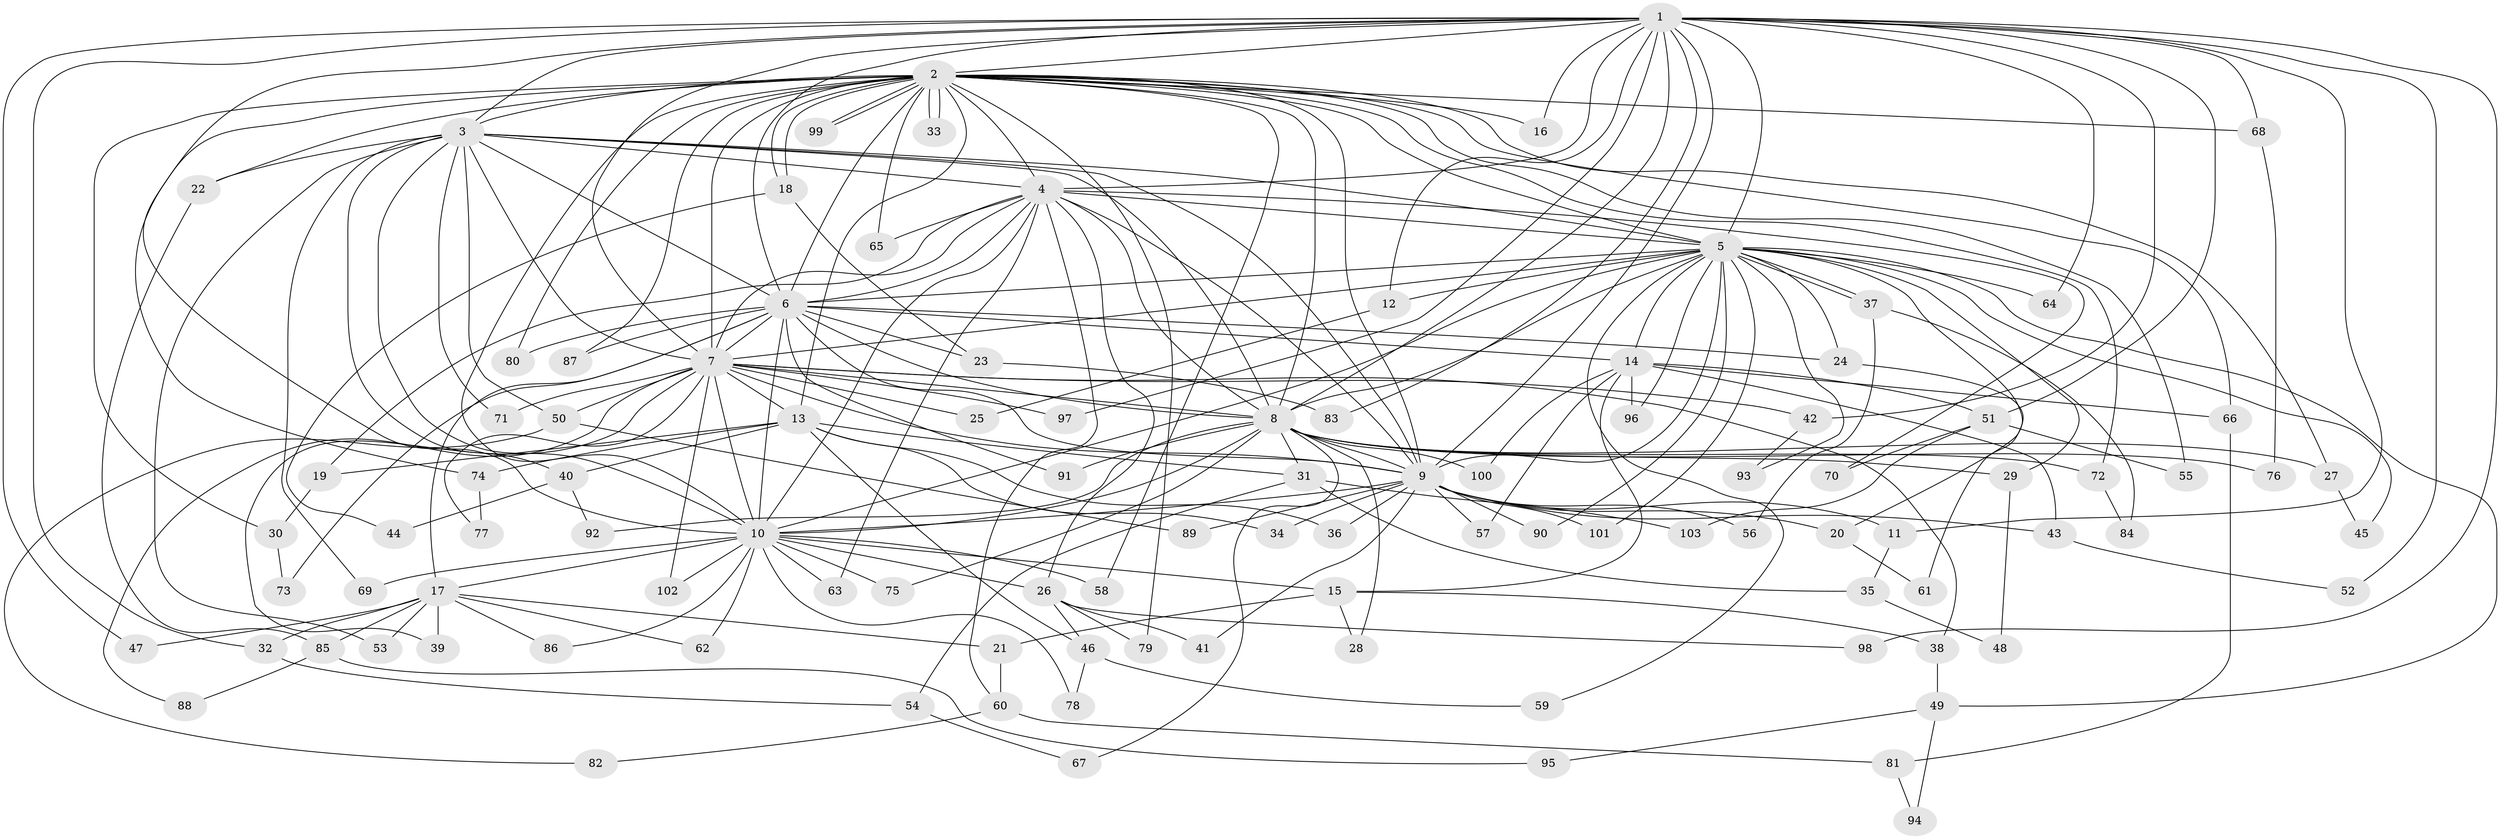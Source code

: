 // Generated by graph-tools (version 1.1) at 2025/13/03/09/25 04:13:53]
// undirected, 103 vertices, 231 edges
graph export_dot {
graph [start="1"]
  node [color=gray90,style=filled];
  1;
  2;
  3;
  4;
  5;
  6;
  7;
  8;
  9;
  10;
  11;
  12;
  13;
  14;
  15;
  16;
  17;
  18;
  19;
  20;
  21;
  22;
  23;
  24;
  25;
  26;
  27;
  28;
  29;
  30;
  31;
  32;
  33;
  34;
  35;
  36;
  37;
  38;
  39;
  40;
  41;
  42;
  43;
  44;
  45;
  46;
  47;
  48;
  49;
  50;
  51;
  52;
  53;
  54;
  55;
  56;
  57;
  58;
  59;
  60;
  61;
  62;
  63;
  64;
  65;
  66;
  67;
  68;
  69;
  70;
  71;
  72;
  73;
  74;
  75;
  76;
  77;
  78;
  79;
  80;
  81;
  82;
  83;
  84;
  85;
  86;
  87;
  88;
  89;
  90;
  91;
  92;
  93;
  94;
  95;
  96;
  97;
  98;
  99;
  100;
  101;
  102;
  103;
  1 -- 2;
  1 -- 3;
  1 -- 4;
  1 -- 5;
  1 -- 6;
  1 -- 7;
  1 -- 8;
  1 -- 9;
  1 -- 10;
  1 -- 11;
  1 -- 12;
  1 -- 16;
  1 -- 32;
  1 -- 42;
  1 -- 47;
  1 -- 51;
  1 -- 52;
  1 -- 64;
  1 -- 68;
  1 -- 83;
  1 -- 97;
  1 -- 98;
  2 -- 3;
  2 -- 4;
  2 -- 5;
  2 -- 6;
  2 -- 7;
  2 -- 8;
  2 -- 9;
  2 -- 10;
  2 -- 13;
  2 -- 16;
  2 -- 18;
  2 -- 18;
  2 -- 22;
  2 -- 27;
  2 -- 30;
  2 -- 33;
  2 -- 33;
  2 -- 55;
  2 -- 58;
  2 -- 65;
  2 -- 66;
  2 -- 68;
  2 -- 72;
  2 -- 74;
  2 -- 79;
  2 -- 80;
  2 -- 87;
  2 -- 99;
  2 -- 99;
  3 -- 4;
  3 -- 5;
  3 -- 6;
  3 -- 7;
  3 -- 8;
  3 -- 9;
  3 -- 10;
  3 -- 22;
  3 -- 40;
  3 -- 50;
  3 -- 53;
  3 -- 69;
  3 -- 71;
  4 -- 5;
  4 -- 6;
  4 -- 7;
  4 -- 8;
  4 -- 9;
  4 -- 10;
  4 -- 19;
  4 -- 26;
  4 -- 60;
  4 -- 63;
  4 -- 65;
  4 -- 70;
  5 -- 6;
  5 -- 7;
  5 -- 8;
  5 -- 9;
  5 -- 10;
  5 -- 12;
  5 -- 14;
  5 -- 20;
  5 -- 24;
  5 -- 29;
  5 -- 37;
  5 -- 37;
  5 -- 45;
  5 -- 49;
  5 -- 59;
  5 -- 64;
  5 -- 90;
  5 -- 93;
  5 -- 96;
  5 -- 101;
  6 -- 7;
  6 -- 8;
  6 -- 9;
  6 -- 10;
  6 -- 14;
  6 -- 17;
  6 -- 23;
  6 -- 24;
  6 -- 73;
  6 -- 80;
  6 -- 87;
  6 -- 91;
  7 -- 8;
  7 -- 9;
  7 -- 10;
  7 -- 13;
  7 -- 25;
  7 -- 38;
  7 -- 39;
  7 -- 42;
  7 -- 50;
  7 -- 71;
  7 -- 77;
  7 -- 88;
  7 -- 97;
  7 -- 102;
  8 -- 9;
  8 -- 10;
  8 -- 27;
  8 -- 28;
  8 -- 29;
  8 -- 31;
  8 -- 67;
  8 -- 72;
  8 -- 75;
  8 -- 76;
  8 -- 91;
  8 -- 92;
  8 -- 100;
  9 -- 10;
  9 -- 11;
  9 -- 20;
  9 -- 34;
  9 -- 36;
  9 -- 41;
  9 -- 43;
  9 -- 56;
  9 -- 57;
  9 -- 89;
  9 -- 90;
  9 -- 101;
  10 -- 15;
  10 -- 17;
  10 -- 26;
  10 -- 58;
  10 -- 62;
  10 -- 63;
  10 -- 69;
  10 -- 75;
  10 -- 78;
  10 -- 86;
  10 -- 102;
  11 -- 35;
  12 -- 25;
  13 -- 19;
  13 -- 31;
  13 -- 34;
  13 -- 36;
  13 -- 40;
  13 -- 46;
  13 -- 74;
  14 -- 15;
  14 -- 43;
  14 -- 51;
  14 -- 57;
  14 -- 66;
  14 -- 96;
  14 -- 100;
  15 -- 21;
  15 -- 28;
  15 -- 38;
  17 -- 21;
  17 -- 32;
  17 -- 39;
  17 -- 47;
  17 -- 53;
  17 -- 62;
  17 -- 85;
  17 -- 86;
  18 -- 23;
  18 -- 44;
  19 -- 30;
  20 -- 61;
  21 -- 60;
  22 -- 85;
  23 -- 83;
  24 -- 61;
  26 -- 41;
  26 -- 46;
  26 -- 79;
  26 -- 98;
  27 -- 45;
  29 -- 48;
  30 -- 73;
  31 -- 35;
  31 -- 54;
  31 -- 103;
  32 -- 54;
  35 -- 48;
  37 -- 56;
  37 -- 84;
  38 -- 49;
  40 -- 44;
  40 -- 92;
  42 -- 93;
  43 -- 52;
  46 -- 59;
  46 -- 78;
  49 -- 94;
  49 -- 95;
  50 -- 82;
  50 -- 89;
  51 -- 55;
  51 -- 70;
  51 -- 103;
  54 -- 67;
  60 -- 81;
  60 -- 82;
  66 -- 81;
  68 -- 76;
  72 -- 84;
  74 -- 77;
  81 -- 94;
  85 -- 88;
  85 -- 95;
}
